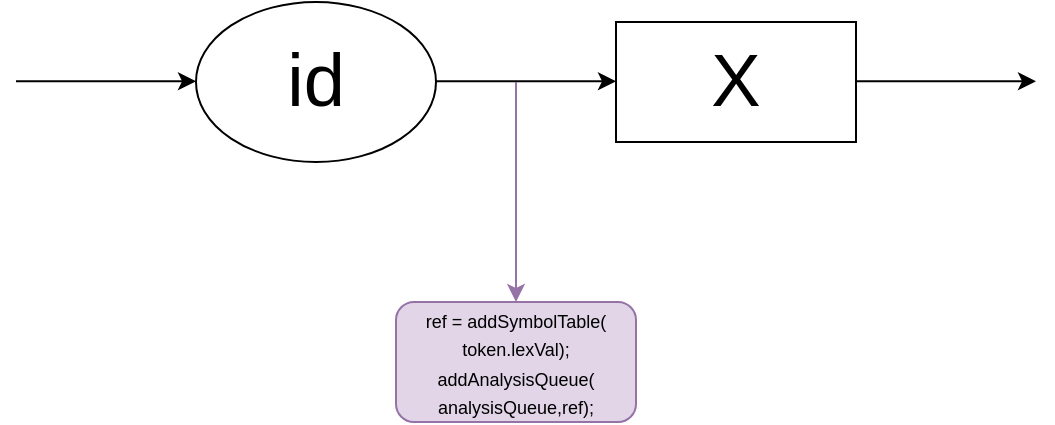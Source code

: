 <mxfile version="12.8.4" type="device"><diagram id="I5BP6vOR_1D-y6K9_unL" name="Page-1"><mxGraphModel dx="2012" dy="630" grid="1" gridSize="10" guides="1" tooltips="1" connect="1" arrows="1" fold="1" page="1" pageScale="1" pageWidth="827" pageHeight="1169" math="0" shadow="0"><root><mxCell id="0"/><mxCell id="1" parent="0"/><mxCell id="Dvv93qsHE8iZuxDN588F-26" value="" style="group" parent="1" vertex="1" connectable="0"><mxGeometry width="510.0" height="80" as="geometry"/></mxCell><mxCell id="Dvv93qsHE8iZuxDN588F-12" value="&lt;font style=&quot;font-size: 37px&quot;&gt;id&lt;/font&gt;" style="ellipse;whiteSpace=wrap;html=1;" parent="Dvv93qsHE8iZuxDN588F-26" vertex="1"><mxGeometry x="90" width="120" height="80" as="geometry"/></mxCell><mxCell id="Dvv93qsHE8iZuxDN588F-13" value="" style="endArrow=classic;html=1;entryX=0;entryY=0.5;entryDx=0;entryDy=0;" parent="Dvv93qsHE8iZuxDN588F-26" edge="1"><mxGeometry width="50" height="50" relative="1" as="geometry"><mxPoint x="210" y="39.64" as="sourcePoint"/><mxPoint x="300" y="39.64" as="targetPoint"/></mxGeometry></mxCell><mxCell id="Dvv93qsHE8iZuxDN588F-16" value="" style="endArrow=classic;html=1;entryX=0;entryY=0.5;entryDx=0;entryDy=0;" parent="Dvv93qsHE8iZuxDN588F-26" edge="1"><mxGeometry width="50" height="50" relative="1" as="geometry"><mxPoint y="39.64" as="sourcePoint"/><mxPoint x="90" y="39.64" as="targetPoint"/></mxGeometry></mxCell><mxCell id="Dvv93qsHE8iZuxDN588F-18" value="&lt;font style=&quot;font-size: 37px&quot;&gt;X&lt;/font&gt;" style="rounded=0;whiteSpace=wrap;html=1;" parent="Dvv93qsHE8iZuxDN588F-26" vertex="1"><mxGeometry x="300" y="10" width="120" height="60" as="geometry"/></mxCell><mxCell id="Dvv93qsHE8iZuxDN588F-19" value="" style="endArrow=classic;html=1;entryX=0;entryY=0.5;entryDx=0;entryDy=0;" parent="Dvv93qsHE8iZuxDN588F-26" edge="1"><mxGeometry width="50" height="50" relative="1" as="geometry"><mxPoint x="420.0" y="39.64" as="sourcePoint"/><mxPoint x="510.0" y="39.64" as="targetPoint"/></mxGeometry></mxCell><mxCell id="4cHLQYn0K0kjhD7RGSkV-3" value="" style="endArrow=classic;html=1;fillColor=#e1d5e7;strokeColor=#9673a6;" parent="1" edge="1"><mxGeometry width="50" height="50" relative="1" as="geometry"><mxPoint x="250" y="40" as="sourcePoint"/><mxPoint x="250" y="150" as="targetPoint"/></mxGeometry></mxCell><mxCell id="4cHLQYn0K0kjhD7RGSkV-4" value="&lt;font style=&quot;font-size: 9px&quot;&gt;ref = addSymbolTable(&lt;br&gt;token.lexVal);&lt;br&gt;addAnalysisQueue(&lt;br&gt;analysisQueue,ref);&lt;br&gt;&lt;/font&gt;" style="rounded=1;whiteSpace=wrap;html=1;fillColor=#e1d5e7;strokeColor=#9673a6;" parent="1" vertex="1"><mxGeometry x="190" y="150" width="120" height="60" as="geometry"/></mxCell></root></mxGraphModel></diagram></mxfile>
